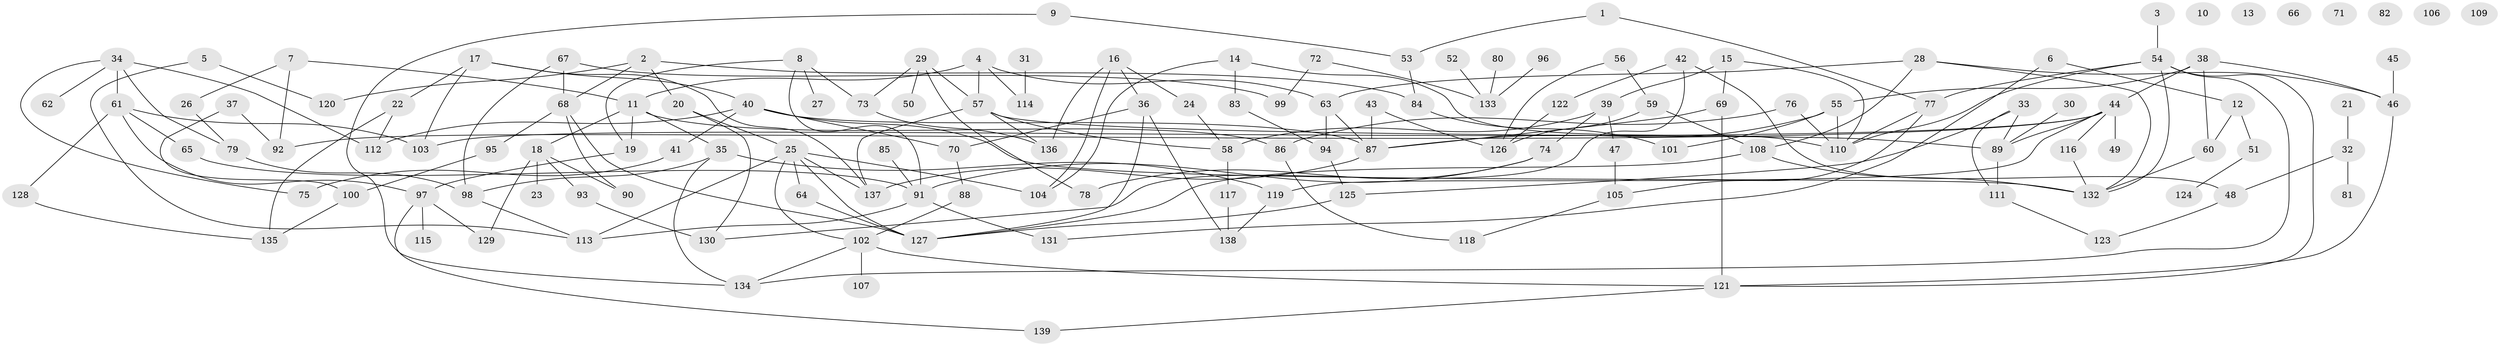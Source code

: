 // coarse degree distribution, {4: 0.12631578947368421, 5: 0.06315789473684211, 1: 0.14736842105263157, 2: 0.2, 7: 0.05263157894736842, 8: 0.042105263157894736, 0: 0.07368421052631578, 3: 0.22105263157894736, 6: 0.07368421052631578}
// Generated by graph-tools (version 1.1) at 2025/23/03/03/25 07:23:28]
// undirected, 139 vertices, 199 edges
graph export_dot {
graph [start="1"]
  node [color=gray90,style=filled];
  1;
  2;
  3;
  4;
  5;
  6;
  7;
  8;
  9;
  10;
  11;
  12;
  13;
  14;
  15;
  16;
  17;
  18;
  19;
  20;
  21;
  22;
  23;
  24;
  25;
  26;
  27;
  28;
  29;
  30;
  31;
  32;
  33;
  34;
  35;
  36;
  37;
  38;
  39;
  40;
  41;
  42;
  43;
  44;
  45;
  46;
  47;
  48;
  49;
  50;
  51;
  52;
  53;
  54;
  55;
  56;
  57;
  58;
  59;
  60;
  61;
  62;
  63;
  64;
  65;
  66;
  67;
  68;
  69;
  70;
  71;
  72;
  73;
  74;
  75;
  76;
  77;
  78;
  79;
  80;
  81;
  82;
  83;
  84;
  85;
  86;
  87;
  88;
  89;
  90;
  91;
  92;
  93;
  94;
  95;
  96;
  97;
  98;
  99;
  100;
  101;
  102;
  103;
  104;
  105;
  106;
  107;
  108;
  109;
  110;
  111;
  112;
  113;
  114;
  115;
  116;
  117;
  118;
  119;
  120;
  121;
  122;
  123;
  124;
  125;
  126;
  127;
  128;
  129;
  130;
  131;
  132;
  133;
  134;
  135;
  136;
  137;
  138;
  139;
  1 -- 53;
  1 -- 77;
  2 -- 20;
  2 -- 68;
  2 -- 84;
  2 -- 120;
  3 -- 54;
  4 -- 11;
  4 -- 57;
  4 -- 63;
  4 -- 114;
  5 -- 113;
  5 -- 120;
  6 -- 12;
  6 -- 131;
  7 -- 11;
  7 -- 26;
  7 -- 92;
  8 -- 19;
  8 -- 27;
  8 -- 73;
  8 -- 91;
  9 -- 53;
  9 -- 134;
  11 -- 18;
  11 -- 19;
  11 -- 35;
  11 -- 86;
  12 -- 51;
  12 -- 60;
  14 -- 83;
  14 -- 104;
  14 -- 110;
  15 -- 39;
  15 -- 69;
  15 -- 110;
  16 -- 24;
  16 -- 36;
  16 -- 104;
  16 -- 136;
  17 -- 22;
  17 -- 40;
  17 -- 103;
  17 -- 137;
  18 -- 23;
  18 -- 90;
  18 -- 93;
  18 -- 129;
  19 -- 97;
  20 -- 25;
  20 -- 130;
  21 -- 32;
  22 -- 112;
  22 -- 135;
  24 -- 58;
  25 -- 64;
  25 -- 102;
  25 -- 104;
  25 -- 113;
  25 -- 127;
  25 -- 137;
  26 -- 79;
  28 -- 46;
  28 -- 63;
  28 -- 108;
  28 -- 132;
  29 -- 50;
  29 -- 57;
  29 -- 73;
  29 -- 78;
  30 -- 89;
  31 -- 114;
  32 -- 48;
  32 -- 81;
  33 -- 89;
  33 -- 111;
  33 -- 125;
  34 -- 61;
  34 -- 62;
  34 -- 75;
  34 -- 79;
  34 -- 112;
  35 -- 98;
  35 -- 119;
  35 -- 134;
  36 -- 70;
  36 -- 127;
  36 -- 138;
  37 -- 92;
  37 -- 100;
  38 -- 44;
  38 -- 46;
  38 -- 55;
  38 -- 60;
  39 -- 47;
  39 -- 58;
  39 -- 74;
  40 -- 41;
  40 -- 70;
  40 -- 87;
  40 -- 112;
  40 -- 132;
  41 -- 75;
  42 -- 48;
  42 -- 122;
  42 -- 130;
  43 -- 87;
  43 -- 126;
  44 -- 49;
  44 -- 89;
  44 -- 92;
  44 -- 103;
  44 -- 116;
  44 -- 119;
  45 -- 46;
  46 -- 121;
  47 -- 105;
  48 -- 123;
  51 -- 124;
  52 -- 133;
  53 -- 84;
  54 -- 77;
  54 -- 110;
  54 -- 121;
  54 -- 132;
  54 -- 134;
  55 -- 87;
  55 -- 101;
  55 -- 110;
  56 -- 59;
  56 -- 126;
  57 -- 58;
  57 -- 89;
  57 -- 136;
  57 -- 137;
  58 -- 117;
  59 -- 108;
  59 -- 126;
  60 -- 132;
  61 -- 65;
  61 -- 97;
  61 -- 103;
  61 -- 128;
  63 -- 87;
  63 -- 94;
  64 -- 127;
  65 -- 91;
  67 -- 68;
  67 -- 98;
  67 -- 99;
  68 -- 90;
  68 -- 95;
  68 -- 127;
  69 -- 87;
  69 -- 121;
  70 -- 88;
  72 -- 99;
  72 -- 133;
  73 -- 136;
  74 -- 78;
  74 -- 91;
  76 -- 86;
  76 -- 110;
  77 -- 105;
  77 -- 110;
  79 -- 98;
  80 -- 133;
  83 -- 94;
  84 -- 101;
  85 -- 91;
  86 -- 118;
  87 -- 137;
  88 -- 102;
  89 -- 111;
  91 -- 113;
  91 -- 131;
  93 -- 130;
  94 -- 125;
  95 -- 100;
  96 -- 133;
  97 -- 115;
  97 -- 129;
  97 -- 139;
  98 -- 113;
  100 -- 135;
  102 -- 107;
  102 -- 121;
  102 -- 134;
  105 -- 118;
  108 -- 127;
  108 -- 132;
  111 -- 123;
  116 -- 132;
  117 -- 138;
  119 -- 138;
  121 -- 139;
  122 -- 126;
  125 -- 127;
  128 -- 135;
}
